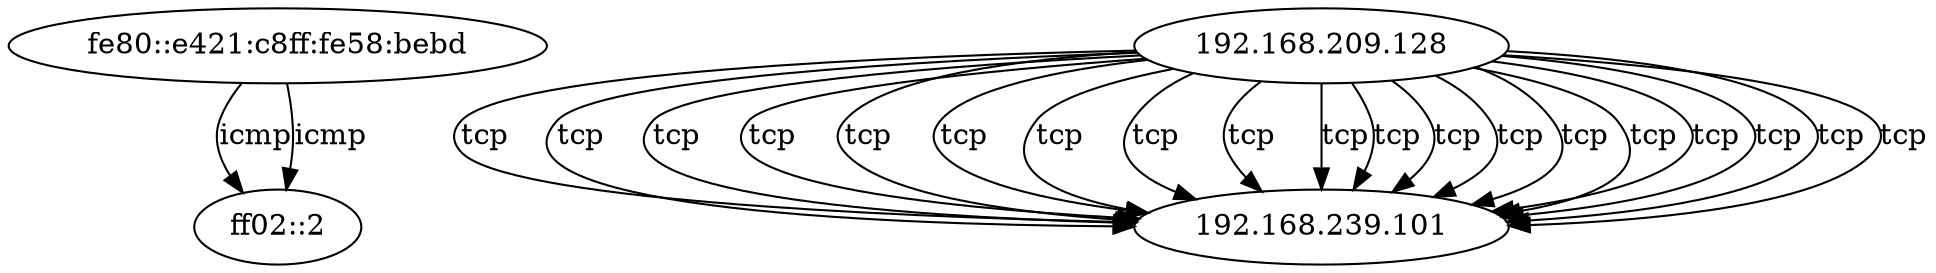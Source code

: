 digraph ZeekTraffic {
  "fe80::e421:c8ff:fe58:bebd" [degree=2, in_degree=0, out_degree=2, activity_score=0.19, total_connections=2];
  "ff02::2" [degree=2, in_degree=2, out_degree=0, activity_score=0.19, total_connections=2];
  "192.168.239.101" [degree=19, in_degree=19, out_degree=0, activity_score=0.86, total_connections=19];
  "192.168.209.128" [degree=19, in_degree=0, out_degree=19, activity_score=0.86, total_connections=19];
  "192.168.209.128" -> "192.168.239.101" [label="tcp", resp_ip_bytes="1071", orig_ip_bytes="1315", protocol="tcp", orig_pkts="12", timestamp="1747404259.675119", local_resp="true", src_port="44754", service="smtp", dst_port="2526", conn_state="SF", resp_bytes="179", local_orig="true", history="ShAdDafF", orig_bytes="683", resp_pkts="17"];
  "192.168.209.128" -> "192.168.239.101" [label="tcp", resp_ip_bytes="915", orig_ip_bytes="1330", protocol="tcp", orig_pkts="12", timestamp="1747404261.119238", local_resp="true", src_port="44766", service="smtp", dst_port="2526", conn_state="SF", resp_bytes="179", local_orig="true", history="ShAdDafF", orig_bytes="698", resp_pkts="14"];
  "192.168.209.128" -> "192.168.239.101" [label="tcp", resp_ip_bytes="1071", orig_ip_bytes="1379", protocol="tcp", orig_pkts="13", timestamp="1747404262.466395", local_resp="true", src_port="44770", service="smtp", dst_port="2526", conn_state="SF", resp_bytes="179", local_orig="true", history="ShAdDafF", orig_bytes="695", resp_pkts="17"];
  "192.168.209.128" -> "192.168.239.101" [label="tcp", resp_ip_bytes="1019", orig_ip_bytes="1309", protocol="tcp", orig_pkts="12", timestamp="1747404264.202322", local_resp="true", src_port="44786", service="smtp", dst_port="2526", conn_state="SF", resp_bytes="179", local_orig="true", history="ShAdDafF", orig_bytes="677", resp_pkts="16"];
  "192.168.209.128" -> "192.168.239.101" [label="tcp", resp_ip_bytes="1071", orig_ip_bytes="1321", protocol="tcp", orig_pkts="12", timestamp="1747404265.002956", local_resp="true", src_port="44800", service="smtp", dst_port="2526", conn_state="SF", resp_bytes="179", local_orig="true", history="ShAdDafF", orig_bytes="689", resp_pkts="17"];
  "192.168.209.128" -> "192.168.239.101" [label="tcp", resp_ip_bytes="1071", orig_ip_bytes="1332", protocol="tcp", orig_pkts="12", timestamp="1747404266.365587", local_resp="true", src_port="44816", service="smtp", dst_port="2526", conn_state="SF", resp_bytes="179", local_orig="true", history="ShAdDafF", orig_bytes="700", resp_pkts="17"];
  "192.168.209.128" -> "192.168.239.101" [label="tcp", resp_ip_bytes="1071", orig_ip_bytes="1374", protocol="tcp", orig_pkts="13", timestamp="1747404267.494984", local_resp="true", src_port="44828", service="smtp", dst_port="2526", conn_state="SF", resp_bytes="179", local_orig="true", history="ShAdDafF", orig_bytes="690", resp_pkts="17"];
  "192.168.209.128" -> "192.168.239.101" [label="tcp", resp_ip_bytes="1071", orig_ip_bytes="1373", protocol="tcp", orig_pkts="13", timestamp="1747404269.546135", local_resp="true", src_port="54984", service="smtp", dst_port="2526", conn_state="SF", resp_bytes="179", local_orig="true", history="ShAdDafF", orig_bytes="689", resp_pkts="17"];
  "192.168.209.128" -> "192.168.239.101" [label="tcp", resp_ip_bytes="1071", orig_ip_bytes="1362", protocol="tcp", orig_pkts="13", timestamp="1747404270.517854", local_resp="true", src_port="54994", service="smtp", dst_port="2526", conn_state="SF", resp_bytes="179", local_orig="true", history="ShAdDafF", orig_bytes="678", resp_pkts="17"];
  "192.168.209.128" -> "192.168.239.101" [label="tcp", resp_ip_bytes="1071", orig_ip_bytes="1356", protocol="tcp", orig_pkts="13", timestamp="1747404271.929633", local_resp="true", src_port="55008", service="smtp", dst_port="2526", conn_state="SF", resp_bytes="179", local_orig="true", history="ShAdDafF", orig_bytes="672", resp_pkts="17"];
  "192.168.209.128" -> "192.168.239.101" [label="tcp", resp_ip_bytes="1019", orig_ip_bytes="1316", protocol="tcp", orig_pkts="12", timestamp="1747404273.446355", local_resp="true", src_port="55020", service="smtp", dst_port="2526", conn_state="SF", resp_bytes="179", local_orig="true", history="ShAdDafF", orig_bytes="684", resp_pkts="16"];
  "192.168.209.128" -> "192.168.239.101" [label="tcp", resp_ip_bytes="1019", orig_ip_bytes="1329", protocol="tcp", orig_pkts="12", timestamp="1747404275.167902", local_resp="true", src_port="55022", service="smtp", dst_port="2526", conn_state="SF", resp_bytes="179", local_orig="true", history="ShAdDafF", orig_bytes="697", resp_pkts="16"];
  "192.168.209.128" -> "192.168.239.101" [label="tcp", resp_ip_bytes="1071", orig_ip_bytes="1381", protocol="tcp", orig_pkts="13", timestamp="1747404277.133179", local_resp="true", src_port="55024", service="smtp", dst_port="2526", conn_state="SF", resp_bytes="179", local_orig="true", history="ShAdDafF", orig_bytes="697", resp_pkts="17"];
  "192.168.209.128" -> "192.168.239.101" [label="tcp", resp_ip_bytes="967", orig_ip_bytes="1304", protocol="tcp", orig_pkts="12", timestamp="1747404277.325806", local_resp="true", src_port="55032", service="smtp", dst_port="2526", conn_state="SF", resp_bytes="179", local_orig="true", history="ShAdDafF", orig_bytes="672", resp_pkts="15"];
  "192.168.209.128" -> "192.168.239.101" [label="tcp", resp_ip_bytes="1019", orig_ip_bytes="1373", protocol="tcp", orig_pkts="13", timestamp="1747404277.964464", local_resp="true", src_port="55048", service="smtp", dst_port="2526", conn_state="SF", resp_bytes="179", local_orig="true", history="ShAdDafF", orig_bytes="689", resp_pkts="16"];
  "192.168.209.128" -> "192.168.239.101" [label="tcp", resp_ip_bytes="1019", orig_ip_bytes="1322", protocol="tcp", orig_pkts="12", timestamp="1747404279.082033", local_resp="true", src_port="35782", service="smtp", dst_port="2526", conn_state="SF", resp_bytes="179", local_orig="true", history="ShAdDafF", orig_bytes="690", resp_pkts="16"];
  "192.168.209.128" -> "192.168.239.101" [label="tcp", resp_ip_bytes="1019", orig_ip_bytes="1381", protocol="tcp", orig_pkts="13", timestamp="1747404280.730759", local_resp="true", src_port="35788", service="smtp", dst_port="2526", conn_state="SF", resp_bytes="179", local_orig="true", history="ShAdDafF", orig_bytes="697", resp_pkts="16"];
  "192.168.209.128" -> "192.168.239.101" [label="tcp", resp_ip_bytes="1071", orig_ip_bytes="1298", protocol="tcp", orig_pkts="12", timestamp="1747404282.454740", local_resp="true", src_port="35804", service="smtp", dst_port="2526", conn_state="SF", resp_bytes="179", local_orig="true", history="ShAdDafF", orig_bytes="666", resp_pkts="17"];
  "192.168.209.128" -> "192.168.239.101" [label="tcp", resp_ip_bytes="1071", orig_ip_bytes="1378", protocol="tcp", orig_pkts="13", timestamp="1747404283.194109", local_resp="true", src_port="35816", service="smtp", dst_port="2526", conn_state="SF", resp_bytes="179", local_orig="true", history="ShAdDafF", orig_bytes="694", resp_pkts="17"];
  "fe80::e421:c8ff:fe58:bebd" -> "ff02::2" [label="icmp", resp_ip_bytes="0", orig_ip_bytes="224", protocol="icmp", orig_pkts="4", timestamp="1747404262.893329", local_resp="false", src_port="133", service="-", dst_port="134", conn_state="OTH", resp_bytes="0", local_orig="true", history="-", orig_bytes="32", resp_pkts="0"];
  "fe80::e421:c8ff:fe58:bebd" -> "ff02::2" [label="icmp", resp_ip_bytes="0", orig_ip_bytes="56", protocol="icmp", orig_pkts="1", timestamp="1747404395.501522", local_resp="false", src_port="133", service="-", dst_port="134", conn_state="OTH", resp_bytes="0", local_orig="true", history="-", orig_bytes="0", resp_pkts="0"];
}
